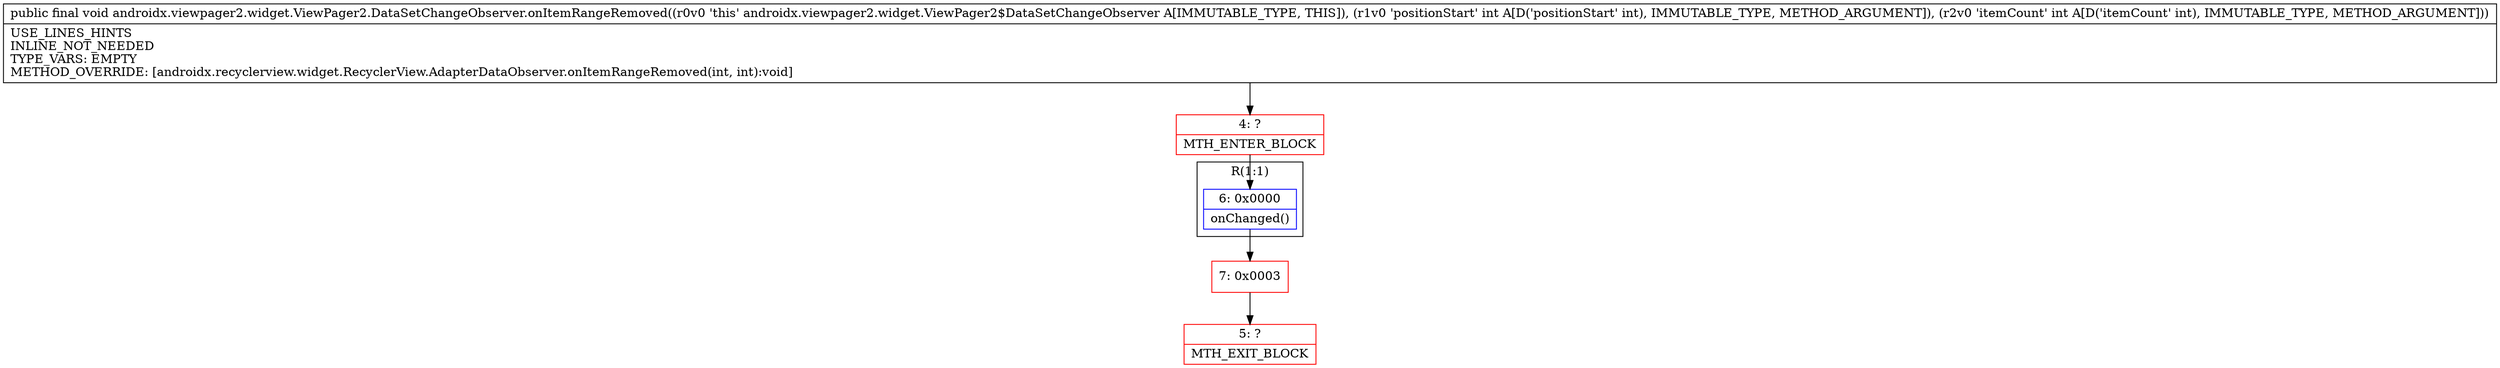 digraph "CFG forandroidx.viewpager2.widget.ViewPager2.DataSetChangeObserver.onItemRangeRemoved(II)V" {
subgraph cluster_Region_154175252 {
label = "R(1:1)";
node [shape=record,color=blue];
Node_6 [shape=record,label="{6\:\ 0x0000|onChanged()\l}"];
}
Node_4 [shape=record,color=red,label="{4\:\ ?|MTH_ENTER_BLOCK\l}"];
Node_7 [shape=record,color=red,label="{7\:\ 0x0003}"];
Node_5 [shape=record,color=red,label="{5\:\ ?|MTH_EXIT_BLOCK\l}"];
MethodNode[shape=record,label="{public final void androidx.viewpager2.widget.ViewPager2.DataSetChangeObserver.onItemRangeRemoved((r0v0 'this' androidx.viewpager2.widget.ViewPager2$DataSetChangeObserver A[IMMUTABLE_TYPE, THIS]), (r1v0 'positionStart' int A[D('positionStart' int), IMMUTABLE_TYPE, METHOD_ARGUMENT]), (r2v0 'itemCount' int A[D('itemCount' int), IMMUTABLE_TYPE, METHOD_ARGUMENT]))  | USE_LINES_HINTS\lINLINE_NOT_NEEDED\lTYPE_VARS: EMPTY\lMETHOD_OVERRIDE: [androidx.recyclerview.widget.RecyclerView.AdapterDataObserver.onItemRangeRemoved(int, int):void]\l}"];
MethodNode -> Node_4;Node_6 -> Node_7;
Node_4 -> Node_6;
Node_7 -> Node_5;
}

